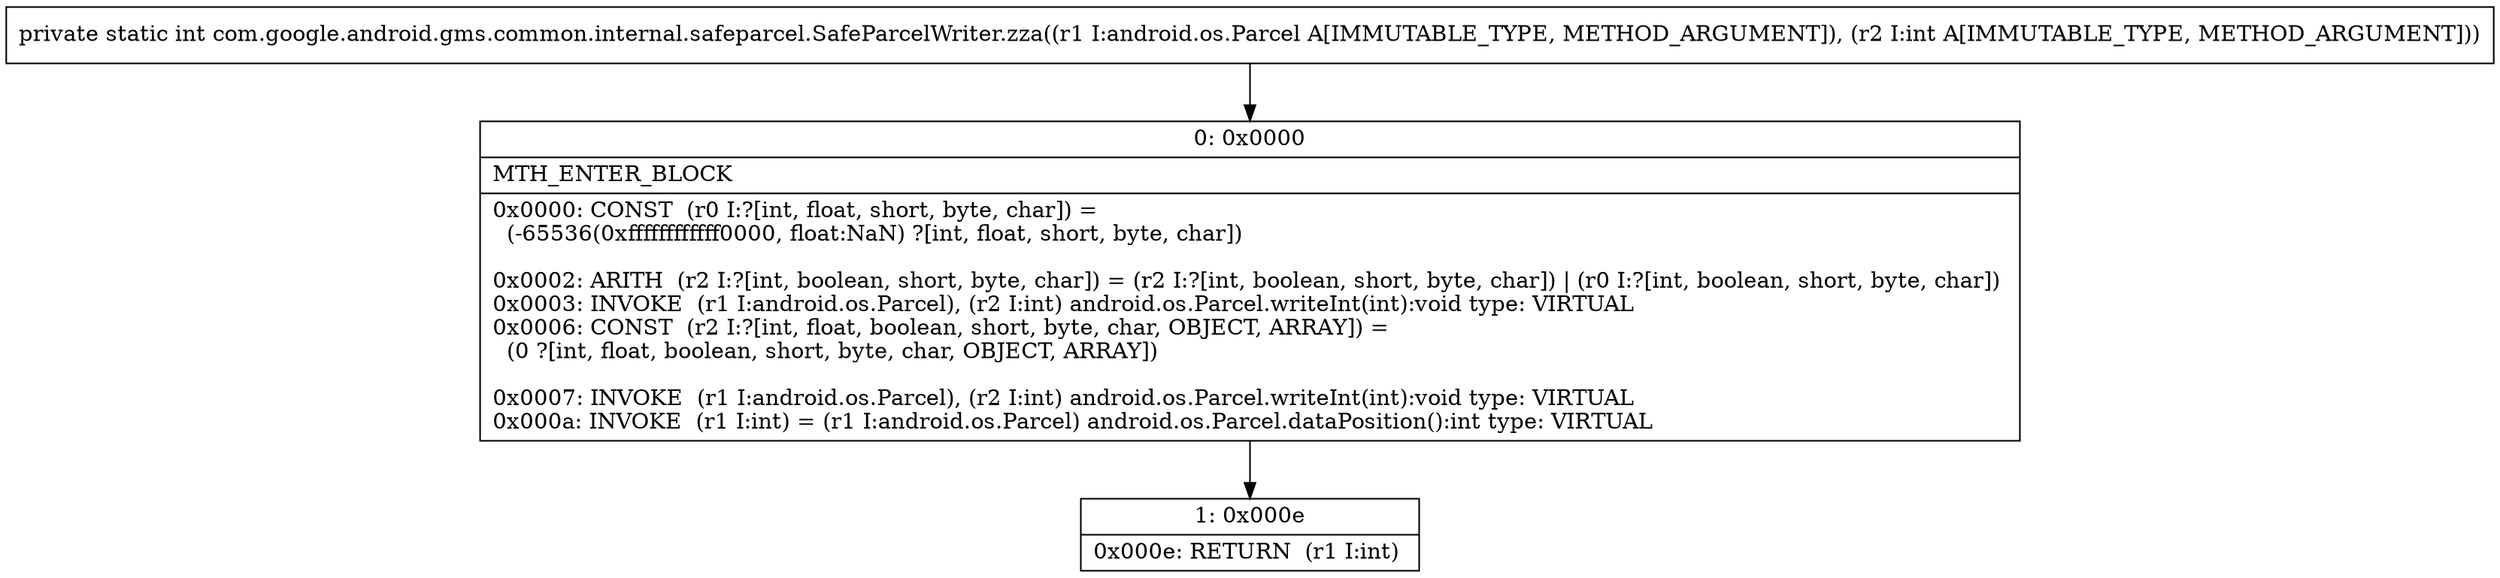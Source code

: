 digraph "CFG forcom.google.android.gms.common.internal.safeparcel.SafeParcelWriter.zza(Landroid\/os\/Parcel;I)I" {
Node_0 [shape=record,label="{0\:\ 0x0000|MTH_ENTER_BLOCK\l|0x0000: CONST  (r0 I:?[int, float, short, byte, char]) = \l  (\-65536(0xffffffffffff0000, float:NaN) ?[int, float, short, byte, char])\l \l0x0002: ARITH  (r2 I:?[int, boolean, short, byte, char]) = (r2 I:?[int, boolean, short, byte, char]) \| (r0 I:?[int, boolean, short, byte, char]) \l0x0003: INVOKE  (r1 I:android.os.Parcel), (r2 I:int) android.os.Parcel.writeInt(int):void type: VIRTUAL \l0x0006: CONST  (r2 I:?[int, float, boolean, short, byte, char, OBJECT, ARRAY]) = \l  (0 ?[int, float, boolean, short, byte, char, OBJECT, ARRAY])\l \l0x0007: INVOKE  (r1 I:android.os.Parcel), (r2 I:int) android.os.Parcel.writeInt(int):void type: VIRTUAL \l0x000a: INVOKE  (r1 I:int) = (r1 I:android.os.Parcel) android.os.Parcel.dataPosition():int type: VIRTUAL \l}"];
Node_1 [shape=record,label="{1\:\ 0x000e|0x000e: RETURN  (r1 I:int) \l}"];
MethodNode[shape=record,label="{private static int com.google.android.gms.common.internal.safeparcel.SafeParcelWriter.zza((r1 I:android.os.Parcel A[IMMUTABLE_TYPE, METHOD_ARGUMENT]), (r2 I:int A[IMMUTABLE_TYPE, METHOD_ARGUMENT])) }"];
MethodNode -> Node_0;
Node_0 -> Node_1;
}

